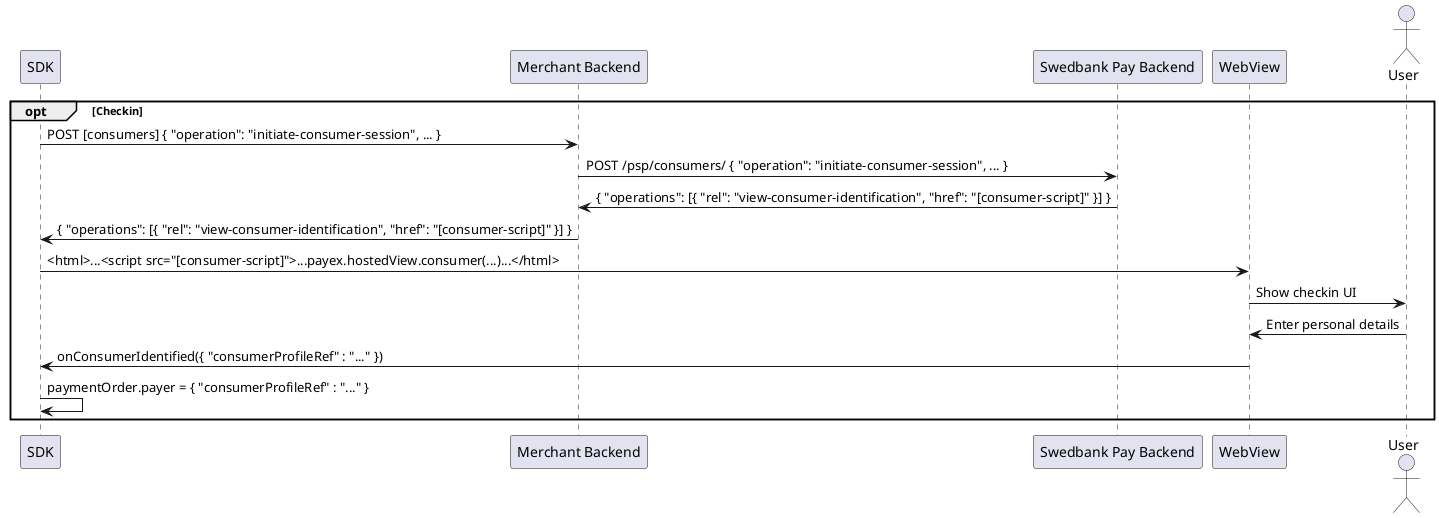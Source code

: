@startuml

participant SDK
participant "Merchant Backend" as Back
participant "Swedbank Pay Backend" as SPBack
participant WebView
actor User

opt Checkin
  SDK -> Back : POST [consumers] { "operation": "initiate-consumer-session", ... }
  Back -> SPBack : POST /psp/consumers/ { "operation": "initiate-consumer-session", ... }
  Back <- SPBack : { "operations": [{ "rel": "view-consumer-identification", "href": "[consumer-script]" }] }
  SDK <- Back : { "operations": [{ "rel": "view-consumer-identification", "href": "[consumer-script]" }] }
  SDK -> WebView : <html>...<script src="[consumer-script]">...payex.hostedView.consumer(...)...</html>
  WebView -> User : Show checkin UI
  User -> WebView : Enter personal details
  WebView -> SDK : onConsumerIdentified({ "consumerProfileRef" : "..." })
  SDK -> SDK : paymentOrder.payer = { "consumerProfileRef" : "..." }
end

@enduml